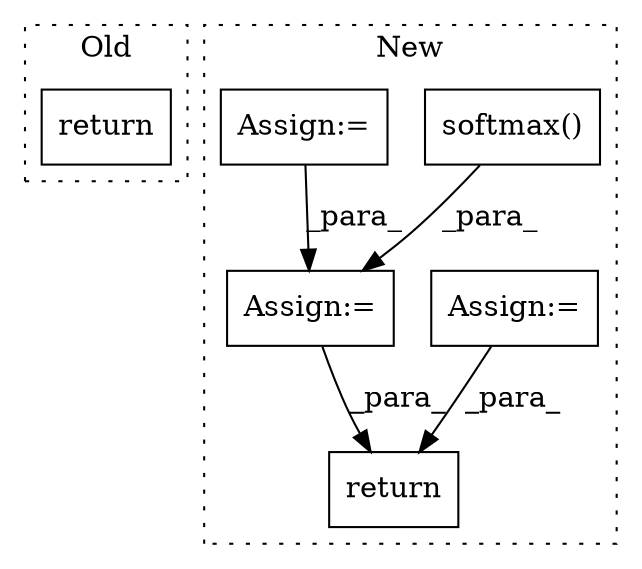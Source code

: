 digraph G {
subgraph cluster0 {
1 [label="return" a="93" s="4965" l="7" shape="box"];
label = "Old";
style="dotted";
}
subgraph cluster1 {
2 [label="softmax()" a="75" s="4848,4859" l="10,7" shape="box"];
3 [label="Assign:=" a="68" s="5201" l="3" shape="box"];
4 [label="return" a="93" s="5325" l="7" shape="box"];
5 [label="Assign:=" a="68" s="4969" l="3" shape="box"];
6 [label="Assign:=" a="68" s="5174" l="3" shape="box"];
label = "New";
style="dotted";
}
2 -> 3 [label="_para_"];
3 -> 4 [label="_para_"];
5 -> 4 [label="_para_"];
6 -> 3 [label="_para_"];
}